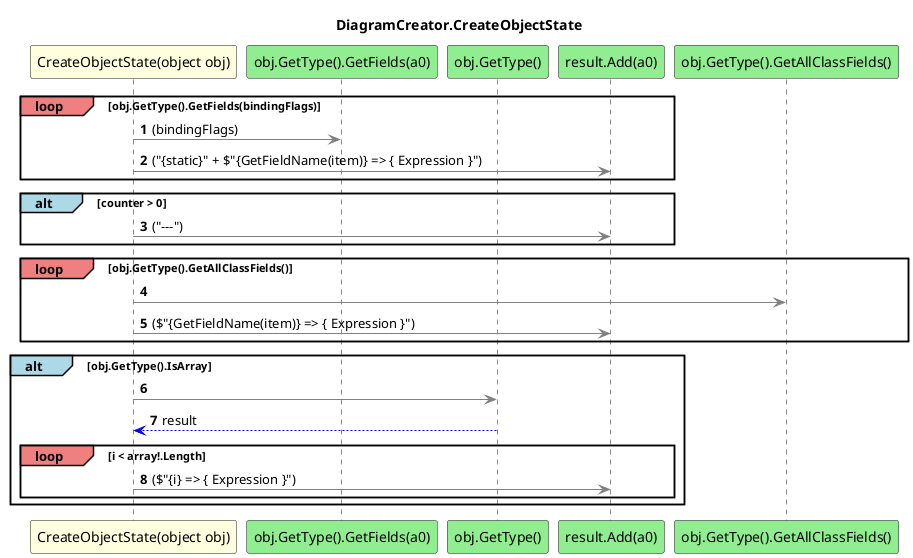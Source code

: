 @startuml DiagramCreator.CreateObjectState
title DiagramCreator.CreateObjectState
participant "CreateObjectState(object obj)" as CreateObjectState_p0 #LightYellow
participant "obj.GetType().GetFields(a0)" as obj_GetType_GetFields_a0 #LightGreen
participant "obj.GetType()" as obj_GetType #LightGreen
participant "result.Add(a0)" as result_Add_a0 #LightGreen
participant "obj.GetType().GetAllClassFields()" as obj_GetType_GetAllClassFields #LightGreen
autonumber
loop#LightCoral obj.GetType().GetFields(bindingFlags)
 CreateObjectState_p0 -[#grey]> obj_GetType_GetFields_a0 : (bindingFlags)
 CreateObjectState_p0 -[#grey]> result_Add_a0 : ("{static}" + $"{GetFieldName(item)} => { Expression }")
end
alt#LightBlue counter > 0
 CreateObjectState_p0 -[#grey]> result_Add_a0 : ("---")
end
loop#LightCoral obj.GetType().GetAllClassFields()
 CreateObjectState_p0 -[#grey]> obj_GetType_GetAllClassFields
 CreateObjectState_p0 -[#grey]> result_Add_a0 : ($"{GetFieldName(item)} => { Expression }")
end
alt#LightBlue obj.GetType().IsArray
 CreateObjectState_p0 -[#grey]> obj_GetType
 obj_GetType -[#blue]-> CreateObjectState_p0 : result
 loop#LightCoral i < array!.Length
 CreateObjectState_p0 -[#grey]> result_Add_a0 : ($"{i} => { Expression }")
 end
end
@enduml
